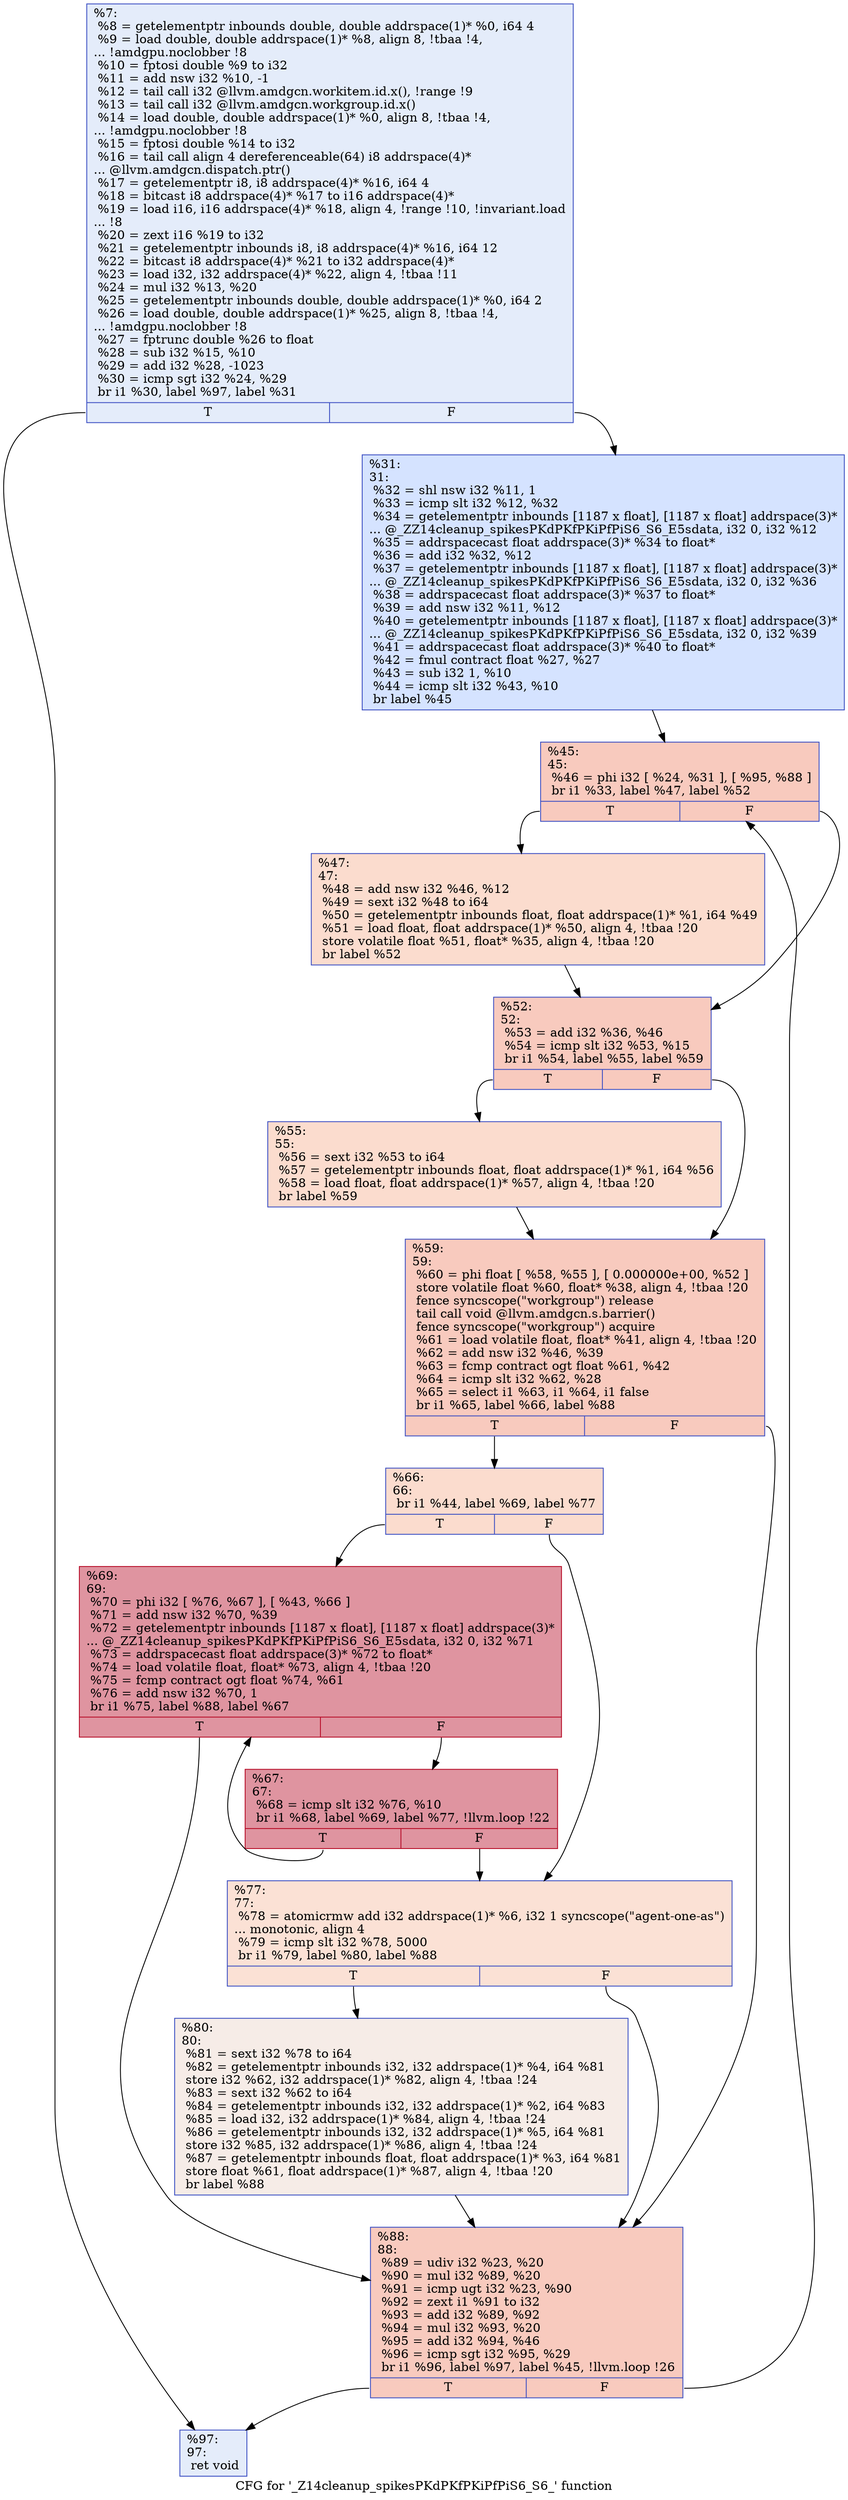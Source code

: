 digraph "CFG for '_Z14cleanup_spikesPKdPKfPKiPfPiS6_S6_' function" {
	label="CFG for '_Z14cleanup_spikesPKdPKfPKiPfPiS6_S6_' function";

	Node0x5f4f260 [shape=record,color="#3d50c3ff", style=filled, fillcolor="#c1d4f470",label="{%7:\l  %8 = getelementptr inbounds double, double addrspace(1)* %0, i64 4\l  %9 = load double, double addrspace(1)* %8, align 8, !tbaa !4,\l... !amdgpu.noclobber !8\l  %10 = fptosi double %9 to i32\l  %11 = add nsw i32 %10, -1\l  %12 = tail call i32 @llvm.amdgcn.workitem.id.x(), !range !9\l  %13 = tail call i32 @llvm.amdgcn.workgroup.id.x()\l  %14 = load double, double addrspace(1)* %0, align 8, !tbaa !4,\l... !amdgpu.noclobber !8\l  %15 = fptosi double %14 to i32\l  %16 = tail call align 4 dereferenceable(64) i8 addrspace(4)*\l... @llvm.amdgcn.dispatch.ptr()\l  %17 = getelementptr i8, i8 addrspace(4)* %16, i64 4\l  %18 = bitcast i8 addrspace(4)* %17 to i16 addrspace(4)*\l  %19 = load i16, i16 addrspace(4)* %18, align 4, !range !10, !invariant.load\l... !8\l  %20 = zext i16 %19 to i32\l  %21 = getelementptr inbounds i8, i8 addrspace(4)* %16, i64 12\l  %22 = bitcast i8 addrspace(4)* %21 to i32 addrspace(4)*\l  %23 = load i32, i32 addrspace(4)* %22, align 4, !tbaa !11\l  %24 = mul i32 %13, %20\l  %25 = getelementptr inbounds double, double addrspace(1)* %0, i64 2\l  %26 = load double, double addrspace(1)* %25, align 8, !tbaa !4,\l... !amdgpu.noclobber !8\l  %27 = fptrunc double %26 to float\l  %28 = sub i32 %15, %10\l  %29 = add i32 %28, -1023\l  %30 = icmp sgt i32 %24, %29\l  br i1 %30, label %97, label %31\l|{<s0>T|<s1>F}}"];
	Node0x5f4f260:s0 -> Node0x5f528e0;
	Node0x5f4f260:s1 -> Node0x5f52970;
	Node0x5f52970 [shape=record,color="#3d50c3ff", style=filled, fillcolor="#a1c0ff70",label="{%31:\l31:                                               \l  %32 = shl nsw i32 %11, 1\l  %33 = icmp slt i32 %12, %32\l  %34 = getelementptr inbounds [1187 x float], [1187 x float] addrspace(3)*\l... @_ZZ14cleanup_spikesPKdPKfPKiPfPiS6_S6_E5sdata, i32 0, i32 %12\l  %35 = addrspacecast float addrspace(3)* %34 to float*\l  %36 = add i32 %32, %12\l  %37 = getelementptr inbounds [1187 x float], [1187 x float] addrspace(3)*\l... @_ZZ14cleanup_spikesPKdPKfPKiPfPiS6_S6_E5sdata, i32 0, i32 %36\l  %38 = addrspacecast float addrspace(3)* %37 to float*\l  %39 = add nsw i32 %11, %12\l  %40 = getelementptr inbounds [1187 x float], [1187 x float] addrspace(3)*\l... @_ZZ14cleanup_spikesPKdPKfPKiPfPiS6_S6_E5sdata, i32 0, i32 %39\l  %41 = addrspacecast float addrspace(3)* %40 to float*\l  %42 = fmul contract float %27, %27\l  %43 = sub i32 1, %10\l  %44 = icmp slt i32 %43, %10\l  br label %45\l}"];
	Node0x5f52970 -> Node0x5f52d50;
	Node0x5f52d50 [shape=record,color="#3d50c3ff", style=filled, fillcolor="#ef886b70",label="{%45:\l45:                                               \l  %46 = phi i32 [ %24, %31 ], [ %95, %88 ]\l  br i1 %33, label %47, label %52\l|{<s0>T|<s1>F}}"];
	Node0x5f52d50:s0 -> Node0x5f535d0;
	Node0x5f52d50:s1 -> Node0x5f53660;
	Node0x5f535d0 [shape=record,color="#3d50c3ff", style=filled, fillcolor="#f7af9170",label="{%47:\l47:                                               \l  %48 = add nsw i32 %46, %12\l  %49 = sext i32 %48 to i64\l  %50 = getelementptr inbounds float, float addrspace(1)* %1, i64 %49\l  %51 = load float, float addrspace(1)* %50, align 4, !tbaa !20\l  store volatile float %51, float* %35, align 4, !tbaa !20\l  br label %52\l}"];
	Node0x5f535d0 -> Node0x5f53660;
	Node0x5f53660 [shape=record,color="#3d50c3ff", style=filled, fillcolor="#ef886b70",label="{%52:\l52:                                               \l  %53 = add i32 %36, %46\l  %54 = icmp slt i32 %53, %15\l  br i1 %54, label %55, label %59\l|{<s0>T|<s1>F}}"];
	Node0x5f53660:s0 -> Node0x5f54310;
	Node0x5f53660:s1 -> Node0x5f54360;
	Node0x5f54310 [shape=record,color="#3d50c3ff", style=filled, fillcolor="#f7af9170",label="{%55:\l55:                                               \l  %56 = sext i32 %53 to i64\l  %57 = getelementptr inbounds float, float addrspace(1)* %1, i64 %56\l  %58 = load float, float addrspace(1)* %57, align 4, !tbaa !20\l  br label %59\l}"];
	Node0x5f54310 -> Node0x5f54360;
	Node0x5f54360 [shape=record,color="#3d50c3ff", style=filled, fillcolor="#ef886b70",label="{%59:\l59:                                               \l  %60 = phi float [ %58, %55 ], [ 0.000000e+00, %52 ]\l  store volatile float %60, float* %38, align 4, !tbaa !20\l  fence syncscope(\"workgroup\") release\l  tail call void @llvm.amdgcn.s.barrier()\l  fence syncscope(\"workgroup\") acquire\l  %61 = load volatile float, float* %41, align 4, !tbaa !20\l  %62 = add nsw i32 %46, %39\l  %63 = fcmp contract ogt float %61, %42\l  %64 = icmp slt i32 %62, %28\l  %65 = select i1 %63, i1 %64, i1 false\l  br i1 %65, label %66, label %88\l|{<s0>T|<s1>F}}"];
	Node0x5f54360:s0 -> Node0x5f52bf0;
	Node0x5f54360:s1 -> Node0x5f534d0;
	Node0x5f52bf0 [shape=record,color="#3d50c3ff", style=filled, fillcolor="#f7af9170",label="{%66:\l66:                                               \l  br i1 %44, label %69, label %77\l|{<s0>T|<s1>F}}"];
	Node0x5f52bf0:s0 -> Node0x5f55ab0;
	Node0x5f52bf0:s1 -> Node0x5f55b00;
	Node0x5f55c40 [shape=record,color="#b70d28ff", style=filled, fillcolor="#b70d2870",label="{%67:\l67:                                               \l  %68 = icmp slt i32 %76, %10\l  br i1 %68, label %69, label %77, !llvm.loop !22\l|{<s0>T|<s1>F}}"];
	Node0x5f55c40:s0 -> Node0x5f55ab0;
	Node0x5f55c40:s1 -> Node0x5f55b00;
	Node0x5f55ab0 [shape=record,color="#b70d28ff", style=filled, fillcolor="#b70d2870",label="{%69:\l69:                                               \l  %70 = phi i32 [ %76, %67 ], [ %43, %66 ]\l  %71 = add nsw i32 %70, %39\l  %72 = getelementptr inbounds [1187 x float], [1187 x float] addrspace(3)*\l... @_ZZ14cleanup_spikesPKdPKfPKiPfPiS6_S6_E5sdata, i32 0, i32 %71\l  %73 = addrspacecast float addrspace(3)* %72 to float*\l  %74 = load volatile float, float* %73, align 4, !tbaa !20\l  %75 = fcmp contract ogt float %74, %61\l  %76 = add nsw i32 %70, 1\l  br i1 %75, label %88, label %67\l|{<s0>T|<s1>F}}"];
	Node0x5f55ab0:s0 -> Node0x5f534d0;
	Node0x5f55ab0:s1 -> Node0x5f55c40;
	Node0x5f55b00 [shape=record,color="#3d50c3ff", style=filled, fillcolor="#f7bca170",label="{%77:\l77:                                               \l  %78 = atomicrmw add i32 addrspace(1)* %6, i32 1 syncscope(\"agent-one-as\")\l... monotonic, align 4\l  %79 = icmp slt i32 %78, 5000\l  br i1 %79, label %80, label %88\l|{<s0>T|<s1>F}}"];
	Node0x5f55b00:s0 -> Node0x5f56140;
	Node0x5f55b00:s1 -> Node0x5f534d0;
	Node0x5f56140 [shape=record,color="#3d50c3ff", style=filled, fillcolor="#ead5c970",label="{%80:\l80:                                               \l  %81 = sext i32 %78 to i64\l  %82 = getelementptr inbounds i32, i32 addrspace(1)* %4, i64 %81\l  store i32 %62, i32 addrspace(1)* %82, align 4, !tbaa !24\l  %83 = sext i32 %62 to i64\l  %84 = getelementptr inbounds i32, i32 addrspace(1)* %2, i64 %83\l  %85 = load i32, i32 addrspace(1)* %84, align 4, !tbaa !24\l  %86 = getelementptr inbounds i32, i32 addrspace(1)* %5, i64 %81\l  store i32 %85, i32 addrspace(1)* %86, align 4, !tbaa !24\l  %87 = getelementptr inbounds float, float addrspace(1)* %3, i64 %81\l  store float %61, float addrspace(1)* %87, align 4, !tbaa !20\l  br label %88\l}"];
	Node0x5f56140 -> Node0x5f534d0;
	Node0x5f534d0 [shape=record,color="#3d50c3ff", style=filled, fillcolor="#ef886b70",label="{%88:\l88:                                               \l  %89 = udiv i32 %23, %20\l  %90 = mul i32 %89, %20\l  %91 = icmp ugt i32 %23, %90\l  %92 = zext i1 %91 to i32\l  %93 = add i32 %89, %92\l  %94 = mul i32 %93, %20\l  %95 = add i32 %94, %46\l  %96 = icmp sgt i32 %95, %29\l  br i1 %96, label %97, label %45, !llvm.loop !26\l|{<s0>T|<s1>F}}"];
	Node0x5f534d0:s0 -> Node0x5f528e0;
	Node0x5f534d0:s1 -> Node0x5f52d50;
	Node0x5f528e0 [shape=record,color="#3d50c3ff", style=filled, fillcolor="#c1d4f470",label="{%97:\l97:                                               \l  ret void\l}"];
}

